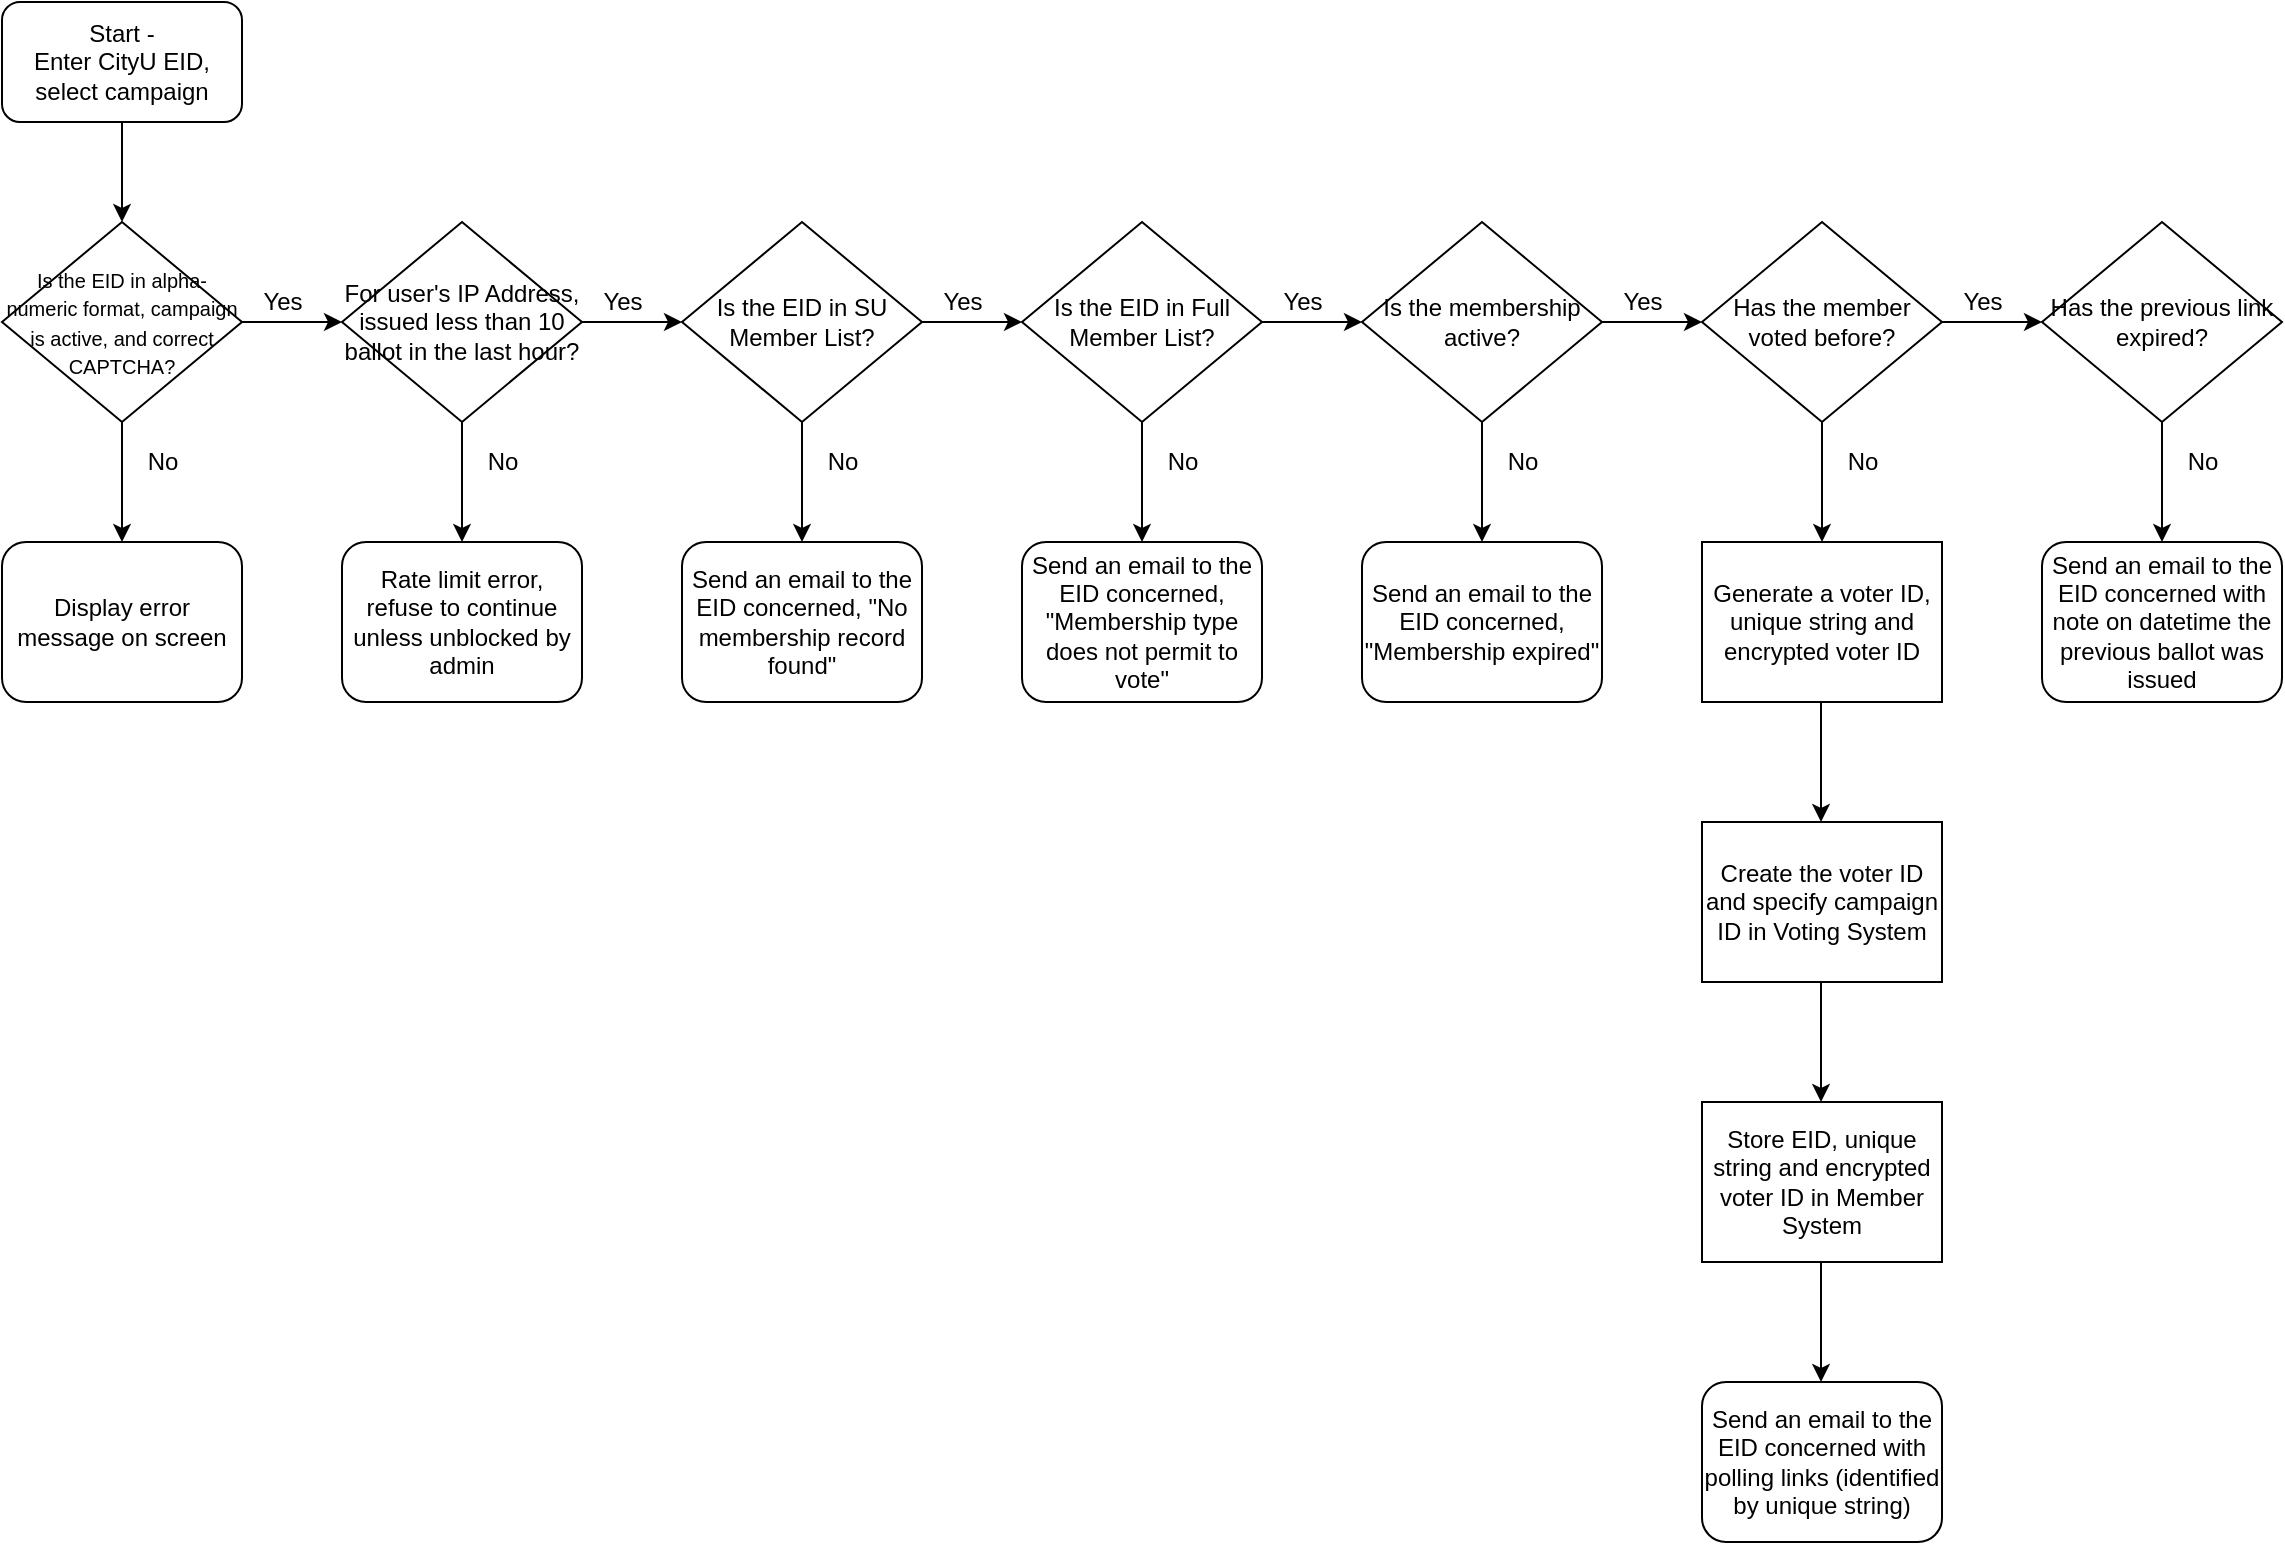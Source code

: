 <mxfile version="16.6.7" type="github">
  <diagram id="qUXu5Glze9szJIzZEuCo" name="Page-1">
    <mxGraphModel dx="1102" dy="582" grid="1" gridSize="10" guides="1" tooltips="1" connect="1" arrows="1" fold="1" page="1" pageScale="1" pageWidth="827" pageHeight="1169" math="0" shadow="0">
      <root>
        <mxCell id="0" />
        <mxCell id="1" parent="0" />
        <mxCell id="i3w6GY014pmjob9ndCjN-1" value="Start - &lt;br&gt;Enter CityU EID, select campaign" style="rounded=1;whiteSpace=wrap;html=1;" parent="1" vertex="1">
          <mxGeometry x="50" y="50" width="120" height="60" as="geometry" />
        </mxCell>
        <mxCell id="qB_BLini7-oUf4WkdYDQ-1" value="" style="endArrow=classic;html=1;rounded=0;exitX=0.5;exitY=1;exitDx=0;exitDy=0;" edge="1" parent="1" source="i3w6GY014pmjob9ndCjN-1">
          <mxGeometry width="50" height="50" relative="1" as="geometry">
            <mxPoint x="330" y="310" as="sourcePoint" />
            <mxPoint x="110" y="160" as="targetPoint" />
          </mxGeometry>
        </mxCell>
        <mxCell id="qB_BLini7-oUf4WkdYDQ-2" value="Is the EID in SU Member List?" style="rhombus;whiteSpace=wrap;html=1;" vertex="1" parent="1">
          <mxGeometry x="390" y="160" width="120" height="100" as="geometry" />
        </mxCell>
        <mxCell id="qB_BLini7-oUf4WkdYDQ-3" value="" style="endArrow=classic;html=1;rounded=0;exitX=1;exitY=0.5;exitDx=0;exitDy=0;" edge="1" parent="1" source="qB_BLini7-oUf4WkdYDQ-2">
          <mxGeometry width="50" height="50" relative="1" as="geometry">
            <mxPoint x="670" y="300" as="sourcePoint" />
            <mxPoint x="560" y="210" as="targetPoint" />
          </mxGeometry>
        </mxCell>
        <mxCell id="qB_BLini7-oUf4WkdYDQ-5" value="" style="endArrow=classic;html=1;rounded=0;exitX=0.5;exitY=1;exitDx=0;exitDy=0;" edge="1" parent="1" source="qB_BLini7-oUf4WkdYDQ-2">
          <mxGeometry width="50" height="50" relative="1" as="geometry">
            <mxPoint x="670" y="300" as="sourcePoint" />
            <mxPoint x="450" y="320" as="targetPoint" />
          </mxGeometry>
        </mxCell>
        <mxCell id="qB_BLini7-oUf4WkdYDQ-6" value="Yes" style="text;html=1;resizable=0;autosize=1;align=center;verticalAlign=middle;points=[];fillColor=none;strokeColor=none;rounded=0;" vertex="1" parent="1">
          <mxGeometry x="510" y="190" width="40" height="20" as="geometry" />
        </mxCell>
        <mxCell id="qB_BLini7-oUf4WkdYDQ-8" value="No" style="text;html=1;resizable=0;autosize=1;align=center;verticalAlign=middle;points=[];fillColor=none;strokeColor=none;rounded=0;" vertex="1" parent="1">
          <mxGeometry x="455" y="270" width="30" height="20" as="geometry" />
        </mxCell>
        <mxCell id="qB_BLini7-oUf4WkdYDQ-9" value="Send an email to the EID concerned, &quot;No membership record found&quot;" style="rounded=1;whiteSpace=wrap;html=1;" vertex="1" parent="1">
          <mxGeometry x="390" y="320" width="120" height="80" as="geometry" />
        </mxCell>
        <mxCell id="qB_BLini7-oUf4WkdYDQ-10" value="Is the EID in Full Member List?" style="rhombus;whiteSpace=wrap;html=1;" vertex="1" parent="1">
          <mxGeometry x="560" y="160" width="120" height="100" as="geometry" />
        </mxCell>
        <mxCell id="qB_BLini7-oUf4WkdYDQ-11" value="" style="endArrow=classic;html=1;rounded=0;exitX=0.5;exitY=1;exitDx=0;exitDy=0;" edge="1" parent="1">
          <mxGeometry width="50" height="50" relative="1" as="geometry">
            <mxPoint x="620" y="260" as="sourcePoint" />
            <mxPoint x="620" y="320" as="targetPoint" />
          </mxGeometry>
        </mxCell>
        <mxCell id="qB_BLini7-oUf4WkdYDQ-12" value="No" style="text;html=1;resizable=0;autosize=1;align=center;verticalAlign=middle;points=[];fillColor=none;strokeColor=none;rounded=0;" vertex="1" parent="1">
          <mxGeometry x="625" y="270" width="30" height="20" as="geometry" />
        </mxCell>
        <mxCell id="qB_BLini7-oUf4WkdYDQ-13" value="Send an email to the EID concerned, &quot;Membership type does not permit to vote&quot;" style="rounded=1;whiteSpace=wrap;html=1;" vertex="1" parent="1">
          <mxGeometry x="560" y="320" width="120" height="80" as="geometry" />
        </mxCell>
        <mxCell id="qB_BLini7-oUf4WkdYDQ-14" value="&lt;font style=&quot;font-size: 10px&quot;&gt;Is the EID in alpha-numeric format, campaign is active, and correct CAPTCHA?&lt;/font&gt;" style="rhombus;whiteSpace=wrap;html=1;" vertex="1" parent="1">
          <mxGeometry x="50" y="160" width="120" height="100" as="geometry" />
        </mxCell>
        <mxCell id="qB_BLini7-oUf4WkdYDQ-15" value="" style="endArrow=classic;html=1;rounded=0;exitX=1;exitY=0.5;exitDx=0;exitDy=0;" edge="1" parent="1">
          <mxGeometry width="50" height="50" relative="1" as="geometry">
            <mxPoint x="340" y="210" as="sourcePoint" />
            <mxPoint x="390" y="210" as="targetPoint" />
          </mxGeometry>
        </mxCell>
        <mxCell id="qB_BLini7-oUf4WkdYDQ-16" value="" style="endArrow=classic;html=1;rounded=0;exitX=0.5;exitY=1;exitDx=0;exitDy=0;" edge="1" parent="1" source="qB_BLini7-oUf4WkdYDQ-14">
          <mxGeometry width="50" height="50" relative="1" as="geometry">
            <mxPoint x="330" y="300" as="sourcePoint" />
            <mxPoint x="110" y="320" as="targetPoint" />
          </mxGeometry>
        </mxCell>
        <mxCell id="qB_BLini7-oUf4WkdYDQ-17" value="Yes" style="text;html=1;resizable=0;autosize=1;align=center;verticalAlign=middle;points=[];fillColor=none;strokeColor=none;rounded=0;" vertex="1" parent="1">
          <mxGeometry x="340" y="190" width="40" height="20" as="geometry" />
        </mxCell>
        <mxCell id="qB_BLini7-oUf4WkdYDQ-18" value="No" style="text;html=1;resizable=0;autosize=1;align=center;verticalAlign=middle;points=[];fillColor=none;strokeColor=none;rounded=0;" vertex="1" parent="1">
          <mxGeometry x="115" y="270" width="30" height="20" as="geometry" />
        </mxCell>
        <mxCell id="qB_BLini7-oUf4WkdYDQ-19" value="Display error message on screen" style="rounded=1;whiteSpace=wrap;html=1;" vertex="1" parent="1">
          <mxGeometry x="50" y="320" width="120" height="80" as="geometry" />
        </mxCell>
        <mxCell id="qB_BLini7-oUf4WkdYDQ-20" value="For user&#39;s IP Address, issued less than 10 ballot in the last hour?" style="rhombus;whiteSpace=wrap;html=1;" vertex="1" parent="1">
          <mxGeometry x="220" y="160" width="120" height="100" as="geometry" />
        </mxCell>
        <mxCell id="qB_BLini7-oUf4WkdYDQ-21" value="" style="endArrow=classic;html=1;rounded=0;exitX=0.5;exitY=1;exitDx=0;exitDy=0;" edge="1" parent="1" source="qB_BLini7-oUf4WkdYDQ-20">
          <mxGeometry width="50" height="50" relative="1" as="geometry">
            <mxPoint x="500" y="300" as="sourcePoint" />
            <mxPoint x="280" y="320" as="targetPoint" />
          </mxGeometry>
        </mxCell>
        <mxCell id="qB_BLini7-oUf4WkdYDQ-22" value="No" style="text;html=1;resizable=0;autosize=1;align=center;verticalAlign=middle;points=[];fillColor=none;strokeColor=none;rounded=0;" vertex="1" parent="1">
          <mxGeometry x="285" y="270" width="30" height="20" as="geometry" />
        </mxCell>
        <mxCell id="qB_BLini7-oUf4WkdYDQ-23" value="Rate limit error, refuse to continue unless unblocked by admin" style="rounded=1;whiteSpace=wrap;html=1;" vertex="1" parent="1">
          <mxGeometry x="220" y="320" width="120" height="80" as="geometry" />
        </mxCell>
        <mxCell id="qB_BLini7-oUf4WkdYDQ-24" value="" style="endArrow=classic;html=1;rounded=0;exitX=1;exitY=0.5;exitDx=0;exitDy=0;" edge="1" parent="1">
          <mxGeometry width="50" height="50" relative="1" as="geometry">
            <mxPoint x="170" y="210" as="sourcePoint" />
            <mxPoint x="220" y="210" as="targetPoint" />
          </mxGeometry>
        </mxCell>
        <mxCell id="qB_BLini7-oUf4WkdYDQ-25" value="Yes" style="text;html=1;resizable=0;autosize=1;align=center;verticalAlign=middle;points=[];fillColor=none;strokeColor=none;rounded=0;" vertex="1" parent="1">
          <mxGeometry x="170" y="190" width="40" height="20" as="geometry" />
        </mxCell>
        <mxCell id="qB_BLini7-oUf4WkdYDQ-26" value="" style="endArrow=classic;html=1;rounded=0;exitX=1;exitY=0.5;exitDx=0;exitDy=0;" edge="1" parent="1">
          <mxGeometry width="50" height="50" relative="1" as="geometry">
            <mxPoint x="680" y="210" as="sourcePoint" />
            <mxPoint x="730" y="210" as="targetPoint" />
          </mxGeometry>
        </mxCell>
        <mxCell id="qB_BLini7-oUf4WkdYDQ-27" value="Yes" style="text;html=1;resizable=0;autosize=1;align=center;verticalAlign=middle;points=[];fillColor=none;strokeColor=none;rounded=0;" vertex="1" parent="1">
          <mxGeometry x="680" y="190" width="40" height="20" as="geometry" />
        </mxCell>
        <mxCell id="qB_BLini7-oUf4WkdYDQ-28" value="Is the membership active?" style="rhombus;whiteSpace=wrap;html=1;" vertex="1" parent="1">
          <mxGeometry x="730" y="160" width="120" height="100" as="geometry" />
        </mxCell>
        <mxCell id="qB_BLini7-oUf4WkdYDQ-29" value="" style="endArrow=classic;html=1;rounded=0;exitX=0.5;exitY=1;exitDx=0;exitDy=0;" edge="1" parent="1">
          <mxGeometry width="50" height="50" relative="1" as="geometry">
            <mxPoint x="790" y="260" as="sourcePoint" />
            <mxPoint x="790" y="320" as="targetPoint" />
          </mxGeometry>
        </mxCell>
        <mxCell id="qB_BLini7-oUf4WkdYDQ-30" value="No" style="text;html=1;resizable=0;autosize=1;align=center;verticalAlign=middle;points=[];fillColor=none;strokeColor=none;rounded=0;" vertex="1" parent="1">
          <mxGeometry x="795" y="270" width="30" height="20" as="geometry" />
        </mxCell>
        <mxCell id="qB_BLini7-oUf4WkdYDQ-31" value="Send an email to the EID concerned, &quot;Membership expired&quot;" style="rounded=1;whiteSpace=wrap;html=1;" vertex="1" parent="1">
          <mxGeometry x="730" y="320" width="120" height="80" as="geometry" />
        </mxCell>
        <mxCell id="qB_BLini7-oUf4WkdYDQ-32" value="" style="endArrow=classic;html=1;rounded=0;exitX=1;exitY=0.5;exitDx=0;exitDy=0;" edge="1" parent="1">
          <mxGeometry width="50" height="50" relative="1" as="geometry">
            <mxPoint x="850" y="210" as="sourcePoint" />
            <mxPoint x="900" y="210" as="targetPoint" />
          </mxGeometry>
        </mxCell>
        <mxCell id="qB_BLini7-oUf4WkdYDQ-33" value="Yes" style="text;html=1;resizable=0;autosize=1;align=center;verticalAlign=middle;points=[];fillColor=none;strokeColor=none;rounded=0;" vertex="1" parent="1">
          <mxGeometry x="850" y="190" width="40" height="20" as="geometry" />
        </mxCell>
        <mxCell id="qB_BLini7-oUf4WkdYDQ-34" value="Has the member voted before?" style="rhombus;whiteSpace=wrap;html=1;" vertex="1" parent="1">
          <mxGeometry x="900" y="160" width="120" height="100" as="geometry" />
        </mxCell>
        <mxCell id="qB_BLini7-oUf4WkdYDQ-35" value="" style="endArrow=classic;html=1;rounded=0;exitX=0.5;exitY=1;exitDx=0;exitDy=0;" edge="1" parent="1">
          <mxGeometry width="50" height="50" relative="1" as="geometry">
            <mxPoint x="960" y="260" as="sourcePoint" />
            <mxPoint x="960" y="320" as="targetPoint" />
          </mxGeometry>
        </mxCell>
        <mxCell id="qB_BLini7-oUf4WkdYDQ-36" value="No" style="text;html=1;resizable=0;autosize=1;align=center;verticalAlign=middle;points=[];fillColor=none;strokeColor=none;rounded=0;" vertex="1" parent="1">
          <mxGeometry x="965" y="270" width="30" height="20" as="geometry" />
        </mxCell>
        <mxCell id="qB_BLini7-oUf4WkdYDQ-38" value="" style="endArrow=classic;html=1;rounded=0;exitX=1;exitY=0.5;exitDx=0;exitDy=0;" edge="1" parent="1">
          <mxGeometry width="50" height="50" relative="1" as="geometry">
            <mxPoint x="1020" y="210" as="sourcePoint" />
            <mxPoint x="1070" y="210" as="targetPoint" />
          </mxGeometry>
        </mxCell>
        <mxCell id="qB_BLini7-oUf4WkdYDQ-39" value="Yes" style="text;html=1;resizable=0;autosize=1;align=center;verticalAlign=middle;points=[];fillColor=none;strokeColor=none;rounded=0;" vertex="1" parent="1">
          <mxGeometry x="1020" y="190" width="40" height="20" as="geometry" />
        </mxCell>
        <mxCell id="qB_BLini7-oUf4WkdYDQ-41" value="Has the previous link expired?" style="rhombus;whiteSpace=wrap;html=1;" vertex="1" parent="1">
          <mxGeometry x="1070" y="160" width="120" height="100" as="geometry" />
        </mxCell>
        <mxCell id="qB_BLini7-oUf4WkdYDQ-42" value="" style="endArrow=classic;html=1;rounded=0;exitX=0.5;exitY=1;exitDx=0;exitDy=0;" edge="1" parent="1">
          <mxGeometry width="50" height="50" relative="1" as="geometry">
            <mxPoint x="1130" y="260" as="sourcePoint" />
            <mxPoint x="1130" y="320" as="targetPoint" />
          </mxGeometry>
        </mxCell>
        <mxCell id="qB_BLini7-oUf4WkdYDQ-43" value="No" style="text;html=1;resizable=0;autosize=1;align=center;verticalAlign=middle;points=[];fillColor=none;strokeColor=none;rounded=0;" vertex="1" parent="1">
          <mxGeometry x="1135" y="270" width="30" height="20" as="geometry" />
        </mxCell>
        <mxCell id="qB_BLini7-oUf4WkdYDQ-44" value="Send an email to the EID concerned with note on datetime the previous ballot was issued" style="rounded=1;whiteSpace=wrap;html=1;" vertex="1" parent="1">
          <mxGeometry x="1070" y="320" width="120" height="80" as="geometry" />
        </mxCell>
        <mxCell id="qB_BLini7-oUf4WkdYDQ-45" value="Generate a voter ID, unique string and encrypted voter ID" style="rounded=0;whiteSpace=wrap;html=1;fontSize=12;" vertex="1" parent="1">
          <mxGeometry x="900" y="320" width="120" height="80" as="geometry" />
        </mxCell>
        <mxCell id="qB_BLini7-oUf4WkdYDQ-46" value="" style="endArrow=classic;html=1;rounded=0;exitX=0.5;exitY=1;exitDx=0;exitDy=0;" edge="1" parent="1">
          <mxGeometry width="50" height="50" relative="1" as="geometry">
            <mxPoint x="959.5" y="400" as="sourcePoint" />
            <mxPoint x="959.5" y="460" as="targetPoint" />
          </mxGeometry>
        </mxCell>
        <mxCell id="qB_BLini7-oUf4WkdYDQ-47" value="Create the voter ID and specify campaign ID in Voting System" style="rounded=0;whiteSpace=wrap;html=1;fontSize=12;" vertex="1" parent="1">
          <mxGeometry x="900" y="460" width="120" height="80" as="geometry" />
        </mxCell>
        <mxCell id="qB_BLini7-oUf4WkdYDQ-48" value="" style="endArrow=classic;html=1;rounded=0;exitX=0.5;exitY=1;exitDx=0;exitDy=0;" edge="1" parent="1">
          <mxGeometry width="50" height="50" relative="1" as="geometry">
            <mxPoint x="959.5" y="540" as="sourcePoint" />
            <mxPoint x="959.5" y="600" as="targetPoint" />
          </mxGeometry>
        </mxCell>
        <mxCell id="qB_BLini7-oUf4WkdYDQ-49" value="Store EID, unique string and encrypted voter ID in Member System" style="rounded=0;whiteSpace=wrap;html=1;fontSize=12;" vertex="1" parent="1">
          <mxGeometry x="900" y="600" width="120" height="80" as="geometry" />
        </mxCell>
        <mxCell id="qB_BLini7-oUf4WkdYDQ-50" value="" style="endArrow=classic;html=1;rounded=0;exitX=0.5;exitY=1;exitDx=0;exitDy=0;" edge="1" parent="1">
          <mxGeometry width="50" height="50" relative="1" as="geometry">
            <mxPoint x="959.5" y="680" as="sourcePoint" />
            <mxPoint x="959.5" y="740" as="targetPoint" />
          </mxGeometry>
        </mxCell>
        <mxCell id="qB_BLini7-oUf4WkdYDQ-52" value="Send an email to the EID concerned with polling links (identified by unique string)" style="rounded=1;whiteSpace=wrap;html=1;" vertex="1" parent="1">
          <mxGeometry x="900" y="740" width="120" height="80" as="geometry" />
        </mxCell>
      </root>
    </mxGraphModel>
  </diagram>
</mxfile>
